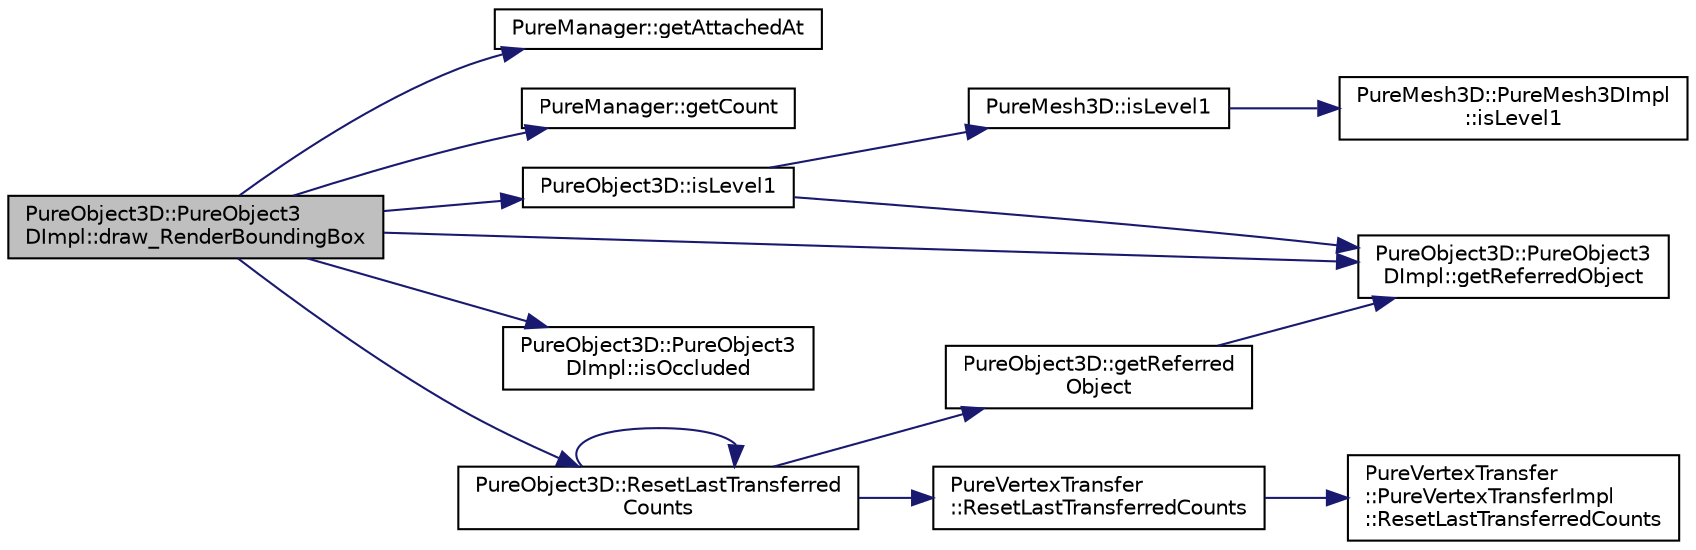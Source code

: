 digraph "PureObject3D::PureObject3DImpl::draw_RenderBoundingBox"
{
 // LATEX_PDF_SIZE
  edge [fontname="Helvetica",fontsize="10",labelfontname="Helvetica",labelfontsize="10"];
  node [fontname="Helvetica",fontsize="10",shape=record];
  rankdir="LR";
  Node1 [label="PureObject3D::PureObject3\lDImpl::draw_RenderBoundingBox",height=0.2,width=0.4,color="black", fillcolor="grey75", style="filled", fontcolor="black",tooltip="Sends the bounding box geometry to the graphics pipeline to draw it in the framebuffer."];
  Node1 -> Node2 [color="midnightblue",fontsize="10",style="solid",fontname="Helvetica"];
  Node2 [label="PureManager::getAttachedAt",height=0.2,width=0.4,color="black", fillcolor="white", style="filled",URL="$class_pure_manager.html#a9dc649f2708925167bec9d35c5cd1dac",tooltip="Gets the pointer to the managed at the given index."];
  Node1 -> Node3 [color="midnightblue",fontsize="10",style="solid",fontname="Helvetica"];
  Node3 [label="PureManager::getCount",height=0.2,width=0.4,color="black", fillcolor="white", style="filled",URL="$class_pure_manager.html#a00243cdb714c13e7a80ad2b4d2640d72",tooltip="Gets the number of managed objects."];
  Node1 -> Node4 [color="midnightblue",fontsize="10",style="solid",fontname="Helvetica"];
  Node4 [label="PureObject3D::PureObject3\lDImpl::getReferredObject",height=0.2,width=0.4,color="black", fillcolor="white", style="filled",URL="$class_pure_object3_d_1_1_pure_object3_d_impl.html#a40d9f6688f4f5c505ca45cb476c36eec",tooltip=" "];
  Node1 -> Node5 [color="midnightblue",fontsize="10",style="solid",fontname="Helvetica"];
  Node5 [label="PureObject3D::isLevel1",height=0.2,width=0.4,color="black", fillcolor="white", style="filled",URL="$class_pure_object3_d.html#aa46f669965a0b3ec379252b424ddd725",tooltip="Tells if the mesh is a level-1 parent mesh."];
  Node5 -> Node4 [color="midnightblue",fontsize="10",style="solid",fontname="Helvetica"];
  Node5 -> Node6 [color="midnightblue",fontsize="10",style="solid",fontname="Helvetica"];
  Node6 [label="PureMesh3D::isLevel1",height=0.2,width=0.4,color="black", fillcolor="white", style="filled",URL="$class_pure_mesh3_d.html#a5994d09a83ab409a273eeffff3d6b105",tooltip="Tells if the mesh is a level-1 parent mesh."];
  Node6 -> Node7 [color="midnightblue",fontsize="10",style="solid",fontname="Helvetica"];
  Node7 [label="PureMesh3D::PureMesh3DImpl\l::isLevel1",height=0.2,width=0.4,color="black", fillcolor="white", style="filled",URL="$class_pure_mesh3_d_1_1_pure_mesh3_d_impl.html#affd18ce4e5530fc032f1eb2d5c03c689",tooltip=" "];
  Node1 -> Node8 [color="midnightblue",fontsize="10",style="solid",fontname="Helvetica"];
  Node8 [label="PureObject3D::PureObject3\lDImpl::isOccluded",height=0.2,width=0.4,color="black", fillcolor="white", style="filled",URL="$class_pure_object3_d_1_1_pure_object3_d_impl.html#a1846c143acdb3bc79236b1721025c32d",tooltip=" "];
  Node1 -> Node9 [color="midnightblue",fontsize="10",style="solid",fontname="Helvetica"];
  Node9 [label="PureObject3D::ResetLastTransferred\lCounts",height=0.2,width=0.4,color="black", fillcolor="white", style="filled",URL="$class_pure_object3_d.html#a5e7230a4c812ea9a724e5a1068ca07db",tooltip="Reset counters used for measuring number of vertices, triangles, etc."];
  Node9 -> Node10 [color="midnightblue",fontsize="10",style="solid",fontname="Helvetica"];
  Node10 [label="PureObject3D::getReferred\lObject",height=0.2,width=0.4,color="black", fillcolor="white", style="filled",URL="$class_pure_object3_d.html#a979da053558b48e335f9a897f58c86b5",tooltip="Gets the original object which was cloned to create this object."];
  Node10 -> Node4 [color="midnightblue",fontsize="10",style="solid",fontname="Helvetica"];
  Node9 -> Node9 [color="midnightblue",fontsize="10",style="solid",fontname="Helvetica"];
  Node9 -> Node11 [color="midnightblue",fontsize="10",style="solid",fontname="Helvetica"];
  Node11 [label="PureVertexTransfer\l::ResetLastTransferredCounts",height=0.2,width=0.4,color="black", fillcolor="white", style="filled",URL="$class_pure_vertex_transfer.html#a3e6d459b99011e97b09f1d5e5266d400",tooltip="Reset counters used for measuring number of vertices, triangles, etc."];
  Node11 -> Node12 [color="midnightblue",fontsize="10",style="solid",fontname="Helvetica"];
  Node12 [label="PureVertexTransfer\l::PureVertexTransferImpl\l::ResetLastTransferredCounts",height=0.2,width=0.4,color="black", fillcolor="white", style="filled",URL="$class_pure_vertex_transfer_1_1_pure_vertex_transfer_impl.html#ae9b6ecd1b9478d9db202bc4b67965e7f",tooltip=" "];
}
